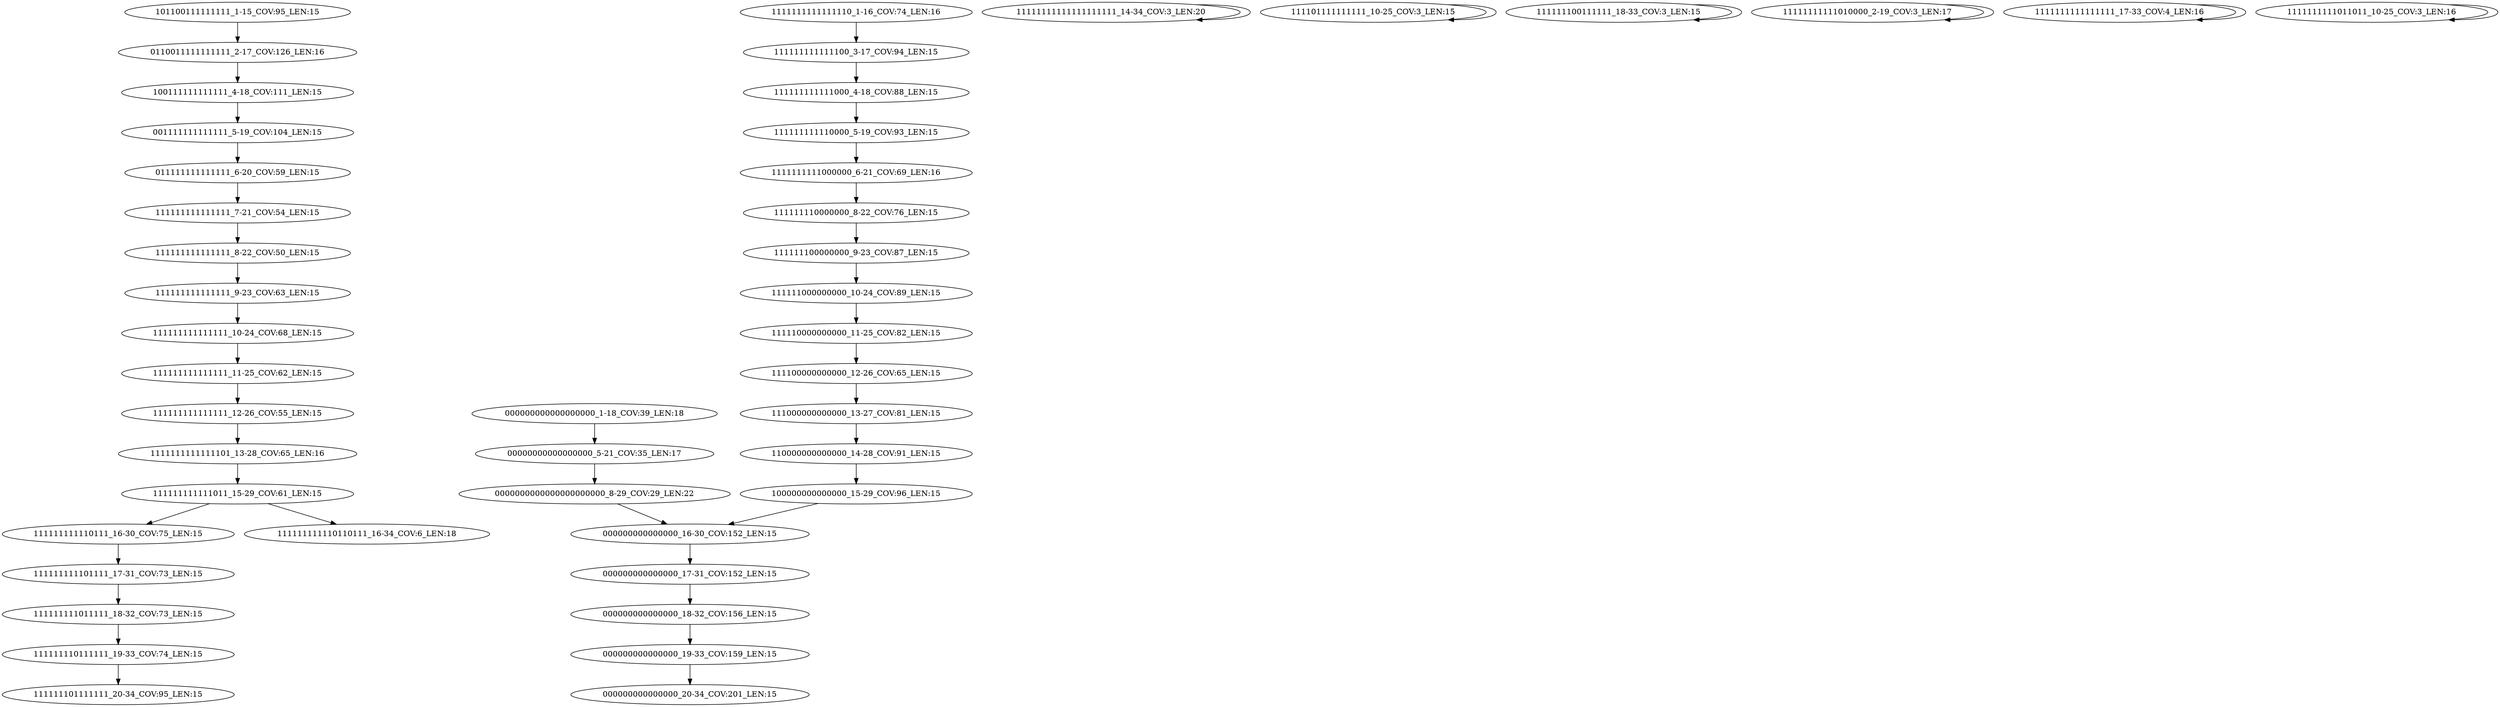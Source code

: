 digraph G {
    "111111111110111_16-30_COV:75_LEN:15" -> "111111111101111_17-31_COV:73_LEN:15";
    "111111111111100_3-17_COV:94_LEN:15" -> "111111111111000_4-18_COV:88_LEN:15";
    "11111111111111111111_14-34_COV:3_LEN:20" -> "11111111111111111111_14-34_COV:3_LEN:20";
    "011111111111111_6-20_COV:59_LEN:15" -> "111111111111111_7-21_COV:54_LEN:15";
    "111111111111111_10-24_COV:68_LEN:15" -> "111111111111111_11-25_COV:62_LEN:15";
    "111000000000000_13-27_COV:81_LEN:15" -> "110000000000000_14-28_COV:91_LEN:15";
    "111111111011111_18-32_COV:73_LEN:15" -> "111111110111111_19-33_COV:74_LEN:15";
    "001111111111111_5-19_COV:104_LEN:15" -> "011111111111111_6-20_COV:59_LEN:15";
    "111111111111011_15-29_COV:61_LEN:15" -> "111111111110111_16-30_COV:75_LEN:15";
    "111111111111011_15-29_COV:61_LEN:15" -> "111111111110110111_16-34_COV:6_LEN:18";
    "111111000000000_10-24_COV:89_LEN:15" -> "111110000000000_11-25_COV:82_LEN:15";
    "111101111111111_10-25_COV:3_LEN:15" -> "111101111111111_10-25_COV:3_LEN:15";
    "000000000000000_16-30_COV:152_LEN:15" -> "000000000000000_17-31_COV:152_LEN:15";
    "111111100111111_18-33_COV:3_LEN:15" -> "111111100111111_18-33_COV:3_LEN:15";
    "111110000000000_11-25_COV:82_LEN:15" -> "111100000000000_12-26_COV:65_LEN:15";
    "000000000000000_18-32_COV:156_LEN:15" -> "000000000000000_19-33_COV:159_LEN:15";
    "111111111111111_7-21_COV:54_LEN:15" -> "111111111111111_8-22_COV:50_LEN:15";
    "000000000000000_17-31_COV:152_LEN:15" -> "000000000000000_18-32_COV:156_LEN:15";
    "101100111111111_1-15_COV:95_LEN:15" -> "0110011111111111_2-17_COV:126_LEN:16";
    "111111111111111_9-23_COV:63_LEN:15" -> "111111111111111_10-24_COV:68_LEN:15";
    "000000000000000000_1-18_COV:39_LEN:18" -> "00000000000000000_5-21_COV:35_LEN:17";
    "100000000000000_15-29_COV:96_LEN:15" -> "000000000000000_16-30_COV:152_LEN:15";
    "0000000000000000000000_8-29_COV:29_LEN:22" -> "000000000000000_16-30_COV:152_LEN:15";
    "111111111111000_4-18_COV:88_LEN:15" -> "111111111110000_5-19_COV:93_LEN:15";
    "1111111111111110_1-16_COV:74_LEN:16" -> "111111111111100_3-17_COV:94_LEN:15";
    "111111111101111_17-31_COV:73_LEN:15" -> "111111111011111_18-32_COV:73_LEN:15";
    "000000000000000_19-33_COV:159_LEN:15" -> "000000000000000_20-34_COV:201_LEN:15";
    "111111110000000_8-22_COV:76_LEN:15" -> "111111100000000_9-23_COV:87_LEN:15";
    "111100000000000_12-26_COV:65_LEN:15" -> "111000000000000_13-27_COV:81_LEN:15";
    "111111111111111_12-26_COV:55_LEN:15" -> "1111111111111101_13-28_COV:65_LEN:16";
    "100111111111111_4-18_COV:111_LEN:15" -> "001111111111111_5-19_COV:104_LEN:15";
    "111111100000000_9-23_COV:87_LEN:15" -> "111111000000000_10-24_COV:89_LEN:15";
    "111111111111111_11-25_COV:62_LEN:15" -> "111111111111111_12-26_COV:55_LEN:15";
    "111111111111111_8-22_COV:50_LEN:15" -> "111111111111111_9-23_COV:63_LEN:15";
    "111111111110000_5-19_COV:93_LEN:15" -> "1111111111000000_6-21_COV:69_LEN:16";
    "11111111111010000_2-19_COV:3_LEN:17" -> "11111111111010000_2-19_COV:3_LEN:17";
    "1111111111111101_13-28_COV:65_LEN:16" -> "111111111111011_15-29_COV:61_LEN:15";
    "1111111111000000_6-21_COV:69_LEN:16" -> "111111110000000_8-22_COV:76_LEN:15";
    "111111110111111_19-33_COV:74_LEN:15" -> "111111101111111_20-34_COV:95_LEN:15";
    "1111111111111111_17-33_COV:4_LEN:16" -> "1111111111111111_17-33_COV:4_LEN:16";
    "1111111111011011_10-25_COV:3_LEN:16" -> "1111111111011011_10-25_COV:3_LEN:16";
    "00000000000000000_5-21_COV:35_LEN:17" -> "0000000000000000000000_8-29_COV:29_LEN:22";
    "110000000000000_14-28_COV:91_LEN:15" -> "100000000000000_15-29_COV:96_LEN:15";
    "0110011111111111_2-17_COV:126_LEN:16" -> "100111111111111_4-18_COV:111_LEN:15";
}
